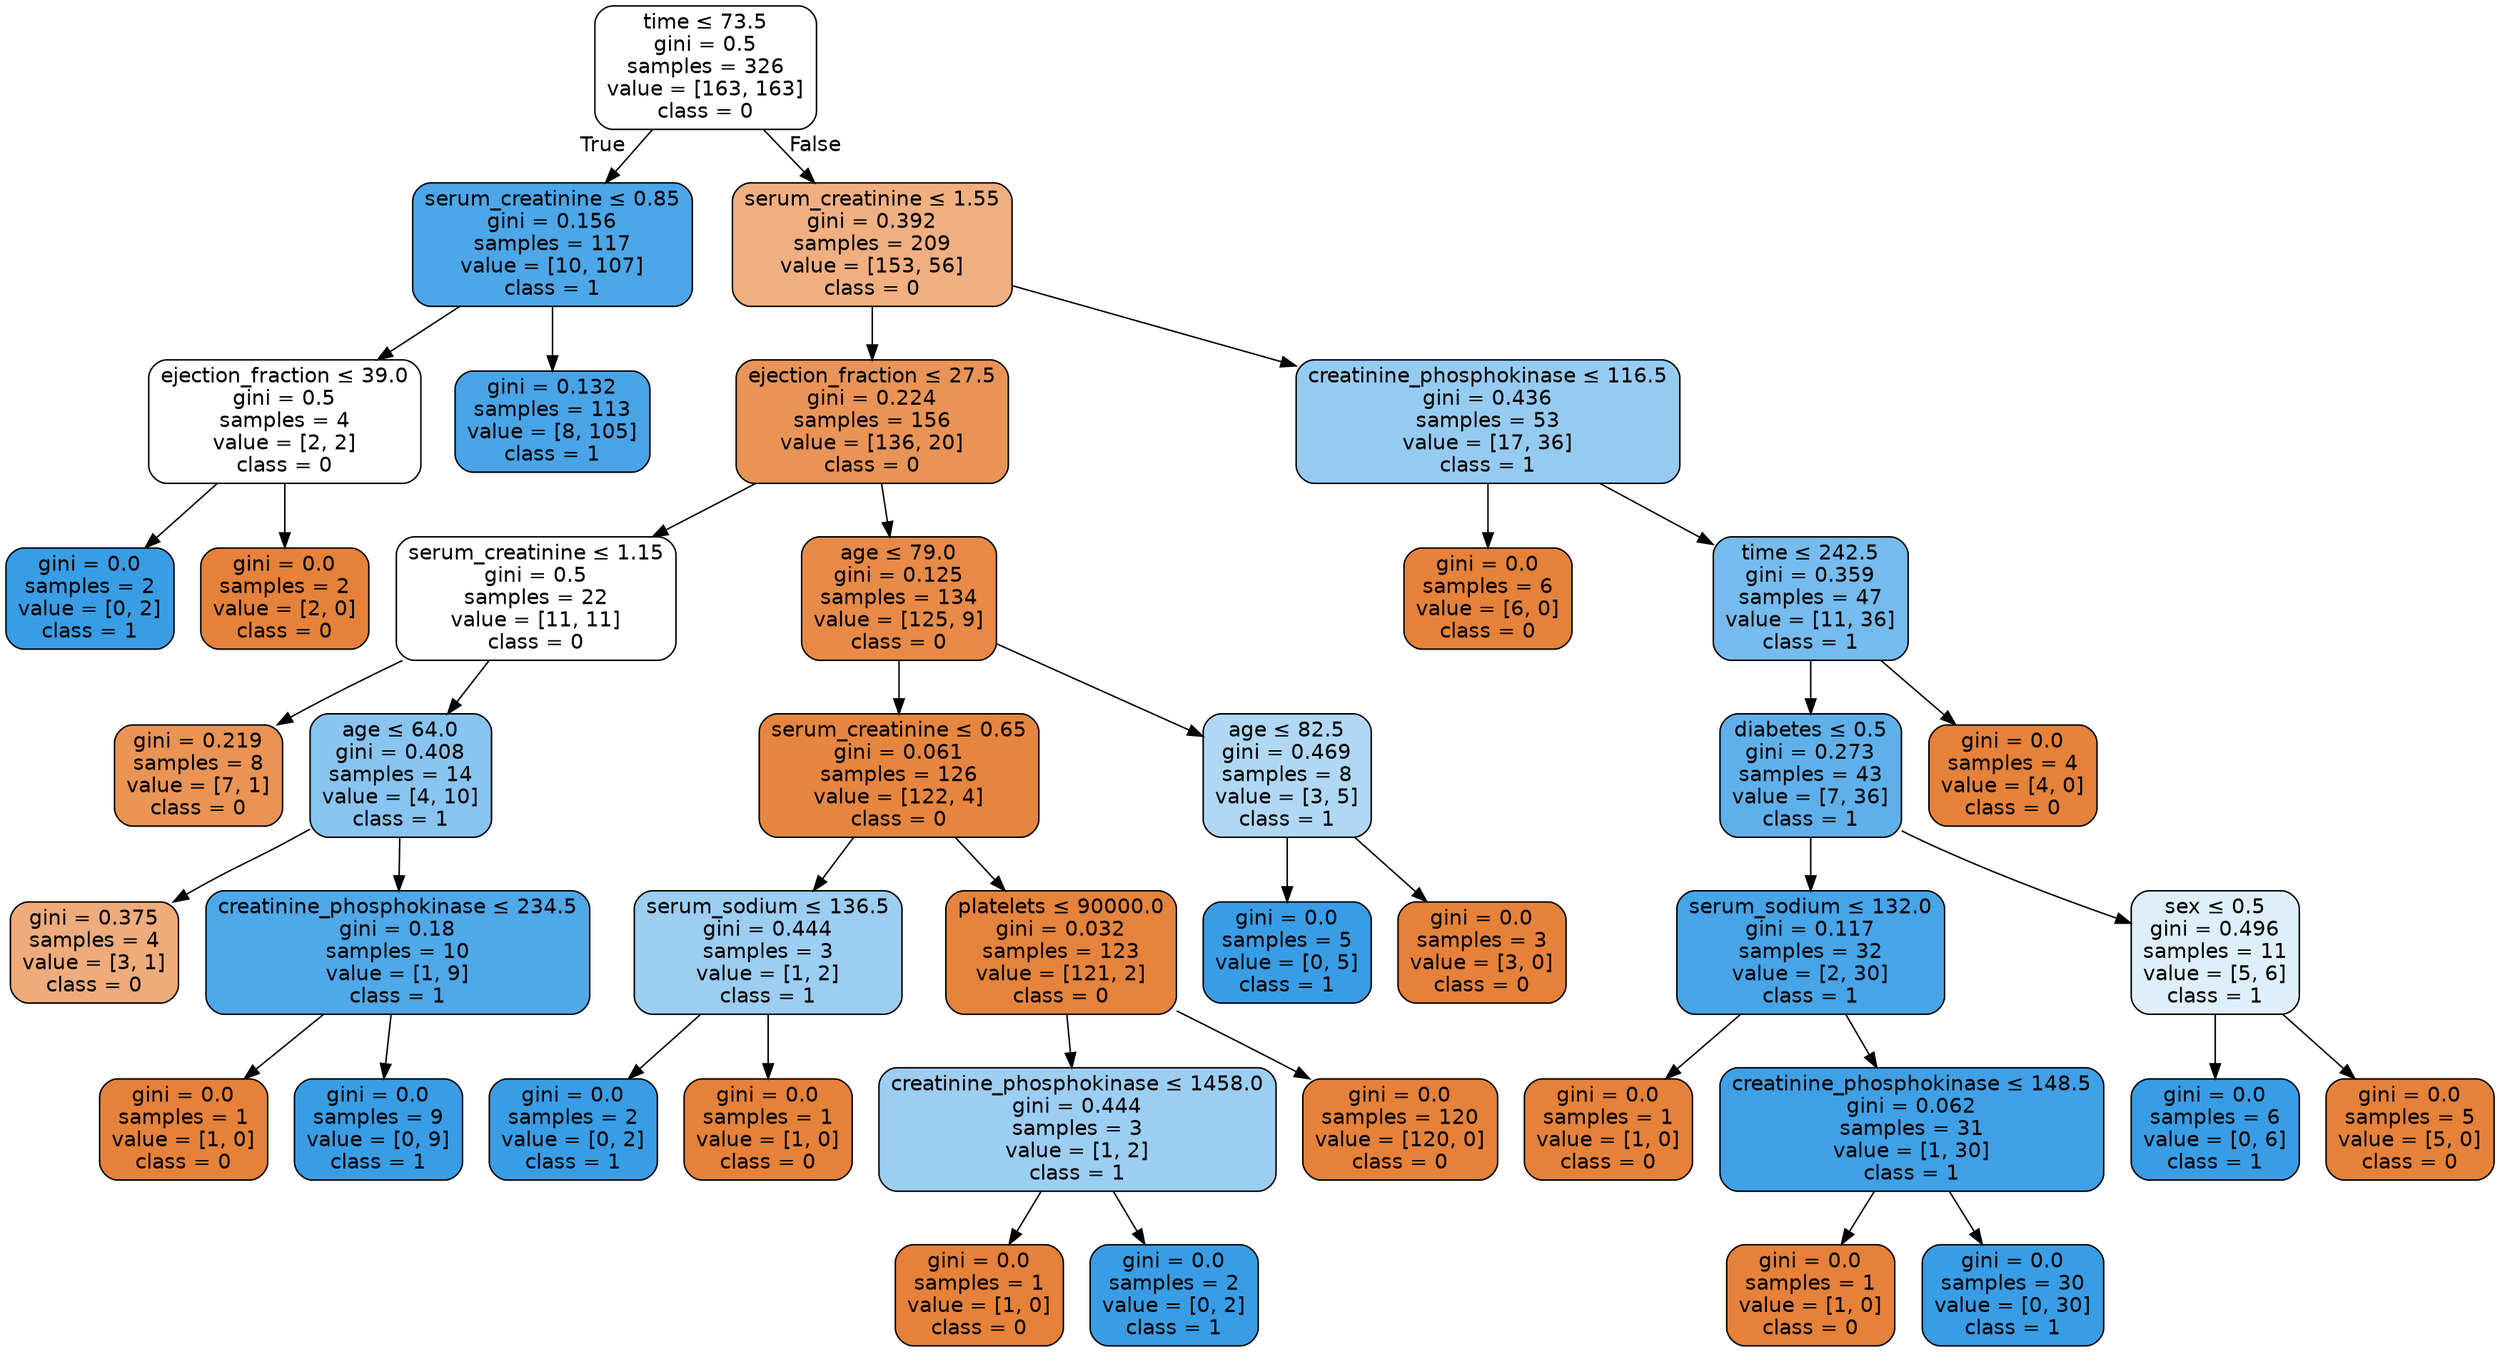 digraph Tree {
node [shape=box, style="filled, rounded", color="black", fontname=helvetica] ;
edge [fontname=helvetica] ;
0 [label=<time &le; 73.5<br/>gini = 0.5<br/>samples = 326<br/>value = [163, 163]<br/>class = 0>, fillcolor="#ffffff"] ;
1 [label=<serum_creatinine &le; 0.85<br/>gini = 0.156<br/>samples = 117<br/>value = [10, 107]<br/>class = 1>, fillcolor="#4ca6e7"] ;
0 -> 1 [labeldistance=2.5, labelangle=45, headlabel="True"] ;
2 [label=<ejection_fraction &le; 39.0<br/>gini = 0.5<br/>samples = 4<br/>value = [2, 2]<br/>class = 0>, fillcolor="#ffffff"] ;
1 -> 2 ;
3 [label=<gini = 0.0<br/>samples = 2<br/>value = [0, 2]<br/>class = 1>, fillcolor="#399de5"] ;
2 -> 3 ;
4 [label=<gini = 0.0<br/>samples = 2<br/>value = [2, 0]<br/>class = 0>, fillcolor="#e58139"] ;
2 -> 4 ;
5 [label=<gini = 0.132<br/>samples = 113<br/>value = [8, 105]<br/>class = 1>, fillcolor="#48a4e7"] ;
1 -> 5 ;
6 [label=<serum_creatinine &le; 1.55<br/>gini = 0.392<br/>samples = 209<br/>value = [153, 56]<br/>class = 0>, fillcolor="#efaf81"] ;
0 -> 6 [labeldistance=2.5, labelangle=-45, headlabel="False"] ;
7 [label=<ejection_fraction &le; 27.5<br/>gini = 0.224<br/>samples = 156<br/>value = [136, 20]<br/>class = 0>, fillcolor="#e99456"] ;
6 -> 7 ;
8 [label=<serum_creatinine &le; 1.15<br/>gini = 0.5<br/>samples = 22<br/>value = [11, 11]<br/>class = 0>, fillcolor="#ffffff"] ;
7 -> 8 ;
9 [label=<gini = 0.219<br/>samples = 8<br/>value = [7, 1]<br/>class = 0>, fillcolor="#e99355"] ;
8 -> 9 ;
10 [label=<age &le; 64.0<br/>gini = 0.408<br/>samples = 14<br/>value = [4, 10]<br/>class = 1>, fillcolor="#88c4ef"] ;
8 -> 10 ;
11 [label=<gini = 0.375<br/>samples = 4<br/>value = [3, 1]<br/>class = 0>, fillcolor="#eeab7b"] ;
10 -> 11 ;
12 [label=<creatinine_phosphokinase &le; 234.5<br/>gini = 0.18<br/>samples = 10<br/>value = [1, 9]<br/>class = 1>, fillcolor="#4fa8e8"] ;
10 -> 12 ;
13 [label=<gini = 0.0<br/>samples = 1<br/>value = [1, 0]<br/>class = 0>, fillcolor="#e58139"] ;
12 -> 13 ;
14 [label=<gini = 0.0<br/>samples = 9<br/>value = [0, 9]<br/>class = 1>, fillcolor="#399de5"] ;
12 -> 14 ;
15 [label=<age &le; 79.0<br/>gini = 0.125<br/>samples = 134<br/>value = [125, 9]<br/>class = 0>, fillcolor="#e78a47"] ;
7 -> 15 ;
16 [label=<serum_creatinine &le; 0.65<br/>gini = 0.061<br/>samples = 126<br/>value = [122, 4]<br/>class = 0>, fillcolor="#e6853f"] ;
15 -> 16 ;
17 [label=<serum_sodium &le; 136.5<br/>gini = 0.444<br/>samples = 3<br/>value = [1, 2]<br/>class = 1>, fillcolor="#9ccef2"] ;
16 -> 17 ;
18 [label=<gini = 0.0<br/>samples = 2<br/>value = [0, 2]<br/>class = 1>, fillcolor="#399de5"] ;
17 -> 18 ;
19 [label=<gini = 0.0<br/>samples = 1<br/>value = [1, 0]<br/>class = 0>, fillcolor="#e58139"] ;
17 -> 19 ;
20 [label=<platelets &le; 90000.0<br/>gini = 0.032<br/>samples = 123<br/>value = [121, 2]<br/>class = 0>, fillcolor="#e5833c"] ;
16 -> 20 ;
21 [label=<creatinine_phosphokinase &le; 1458.0<br/>gini = 0.444<br/>samples = 3<br/>value = [1, 2]<br/>class = 1>, fillcolor="#9ccef2"] ;
20 -> 21 ;
22 [label=<gini = 0.0<br/>samples = 1<br/>value = [1, 0]<br/>class = 0>, fillcolor="#e58139"] ;
21 -> 22 ;
23 [label=<gini = 0.0<br/>samples = 2<br/>value = [0, 2]<br/>class = 1>, fillcolor="#399de5"] ;
21 -> 23 ;
24 [label=<gini = 0.0<br/>samples = 120<br/>value = [120, 0]<br/>class = 0>, fillcolor="#e58139"] ;
20 -> 24 ;
25 [label=<age &le; 82.5<br/>gini = 0.469<br/>samples = 8<br/>value = [3, 5]<br/>class = 1>, fillcolor="#b0d8f5"] ;
15 -> 25 ;
26 [label=<gini = 0.0<br/>samples = 5<br/>value = [0, 5]<br/>class = 1>, fillcolor="#399de5"] ;
25 -> 26 ;
27 [label=<gini = 0.0<br/>samples = 3<br/>value = [3, 0]<br/>class = 0>, fillcolor="#e58139"] ;
25 -> 27 ;
28 [label=<creatinine_phosphokinase &le; 116.5<br/>gini = 0.436<br/>samples = 53<br/>value = [17, 36]<br/>class = 1>, fillcolor="#96cbf1"] ;
6 -> 28 ;
29 [label=<gini = 0.0<br/>samples = 6<br/>value = [6, 0]<br/>class = 0>, fillcolor="#e58139"] ;
28 -> 29 ;
30 [label=<time &le; 242.5<br/>gini = 0.359<br/>samples = 47<br/>value = [11, 36]<br/>class = 1>, fillcolor="#76bbed"] ;
28 -> 30 ;
31 [label=<diabetes &le; 0.5<br/>gini = 0.273<br/>samples = 43<br/>value = [7, 36]<br/>class = 1>, fillcolor="#5fb0ea"] ;
30 -> 31 ;
32 [label=<serum_sodium &le; 132.0<br/>gini = 0.117<br/>samples = 32<br/>value = [2, 30]<br/>class = 1>, fillcolor="#46a4e7"] ;
31 -> 32 ;
33 [label=<gini = 0.0<br/>samples = 1<br/>value = [1, 0]<br/>class = 0>, fillcolor="#e58139"] ;
32 -> 33 ;
34 [label=<creatinine_phosphokinase &le; 148.5<br/>gini = 0.062<br/>samples = 31<br/>value = [1, 30]<br/>class = 1>, fillcolor="#40a0e6"] ;
32 -> 34 ;
35 [label=<gini = 0.0<br/>samples = 1<br/>value = [1, 0]<br/>class = 0>, fillcolor="#e58139"] ;
34 -> 35 ;
36 [label=<gini = 0.0<br/>samples = 30<br/>value = [0, 30]<br/>class = 1>, fillcolor="#399de5"] ;
34 -> 36 ;
37 [label=<sex &le; 0.5<br/>gini = 0.496<br/>samples = 11<br/>value = [5, 6]<br/>class = 1>, fillcolor="#deeffb"] ;
31 -> 37 ;
38 [label=<gini = 0.0<br/>samples = 6<br/>value = [0, 6]<br/>class = 1>, fillcolor="#399de5"] ;
37 -> 38 ;
39 [label=<gini = 0.0<br/>samples = 5<br/>value = [5, 0]<br/>class = 0>, fillcolor="#e58139"] ;
37 -> 39 ;
40 [label=<gini = 0.0<br/>samples = 4<br/>value = [4, 0]<br/>class = 0>, fillcolor="#e58139"] ;
30 -> 40 ;
}